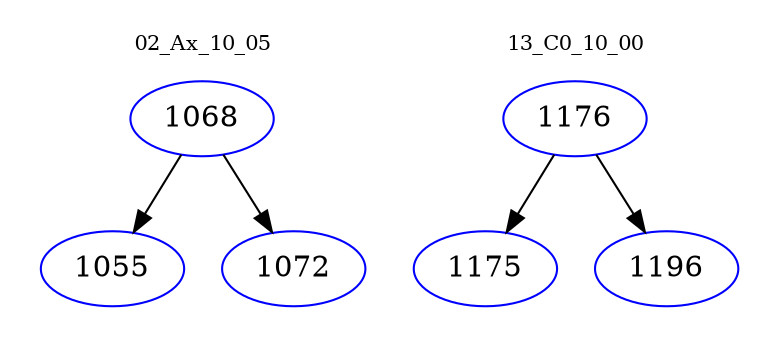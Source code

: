 digraph{
subgraph cluster_0 {
color = white
label = "02_Ax_10_05";
fontsize=10;
T0_1068 [label="1068", color="blue"]
T0_1068 -> T0_1055 [color="black"]
T0_1055 [label="1055", color="blue"]
T0_1068 -> T0_1072 [color="black"]
T0_1072 [label="1072", color="blue"]
}
subgraph cluster_1 {
color = white
label = "13_C0_10_00";
fontsize=10;
T1_1176 [label="1176", color="blue"]
T1_1176 -> T1_1175 [color="black"]
T1_1175 [label="1175", color="blue"]
T1_1176 -> T1_1196 [color="black"]
T1_1196 [label="1196", color="blue"]
}
}
